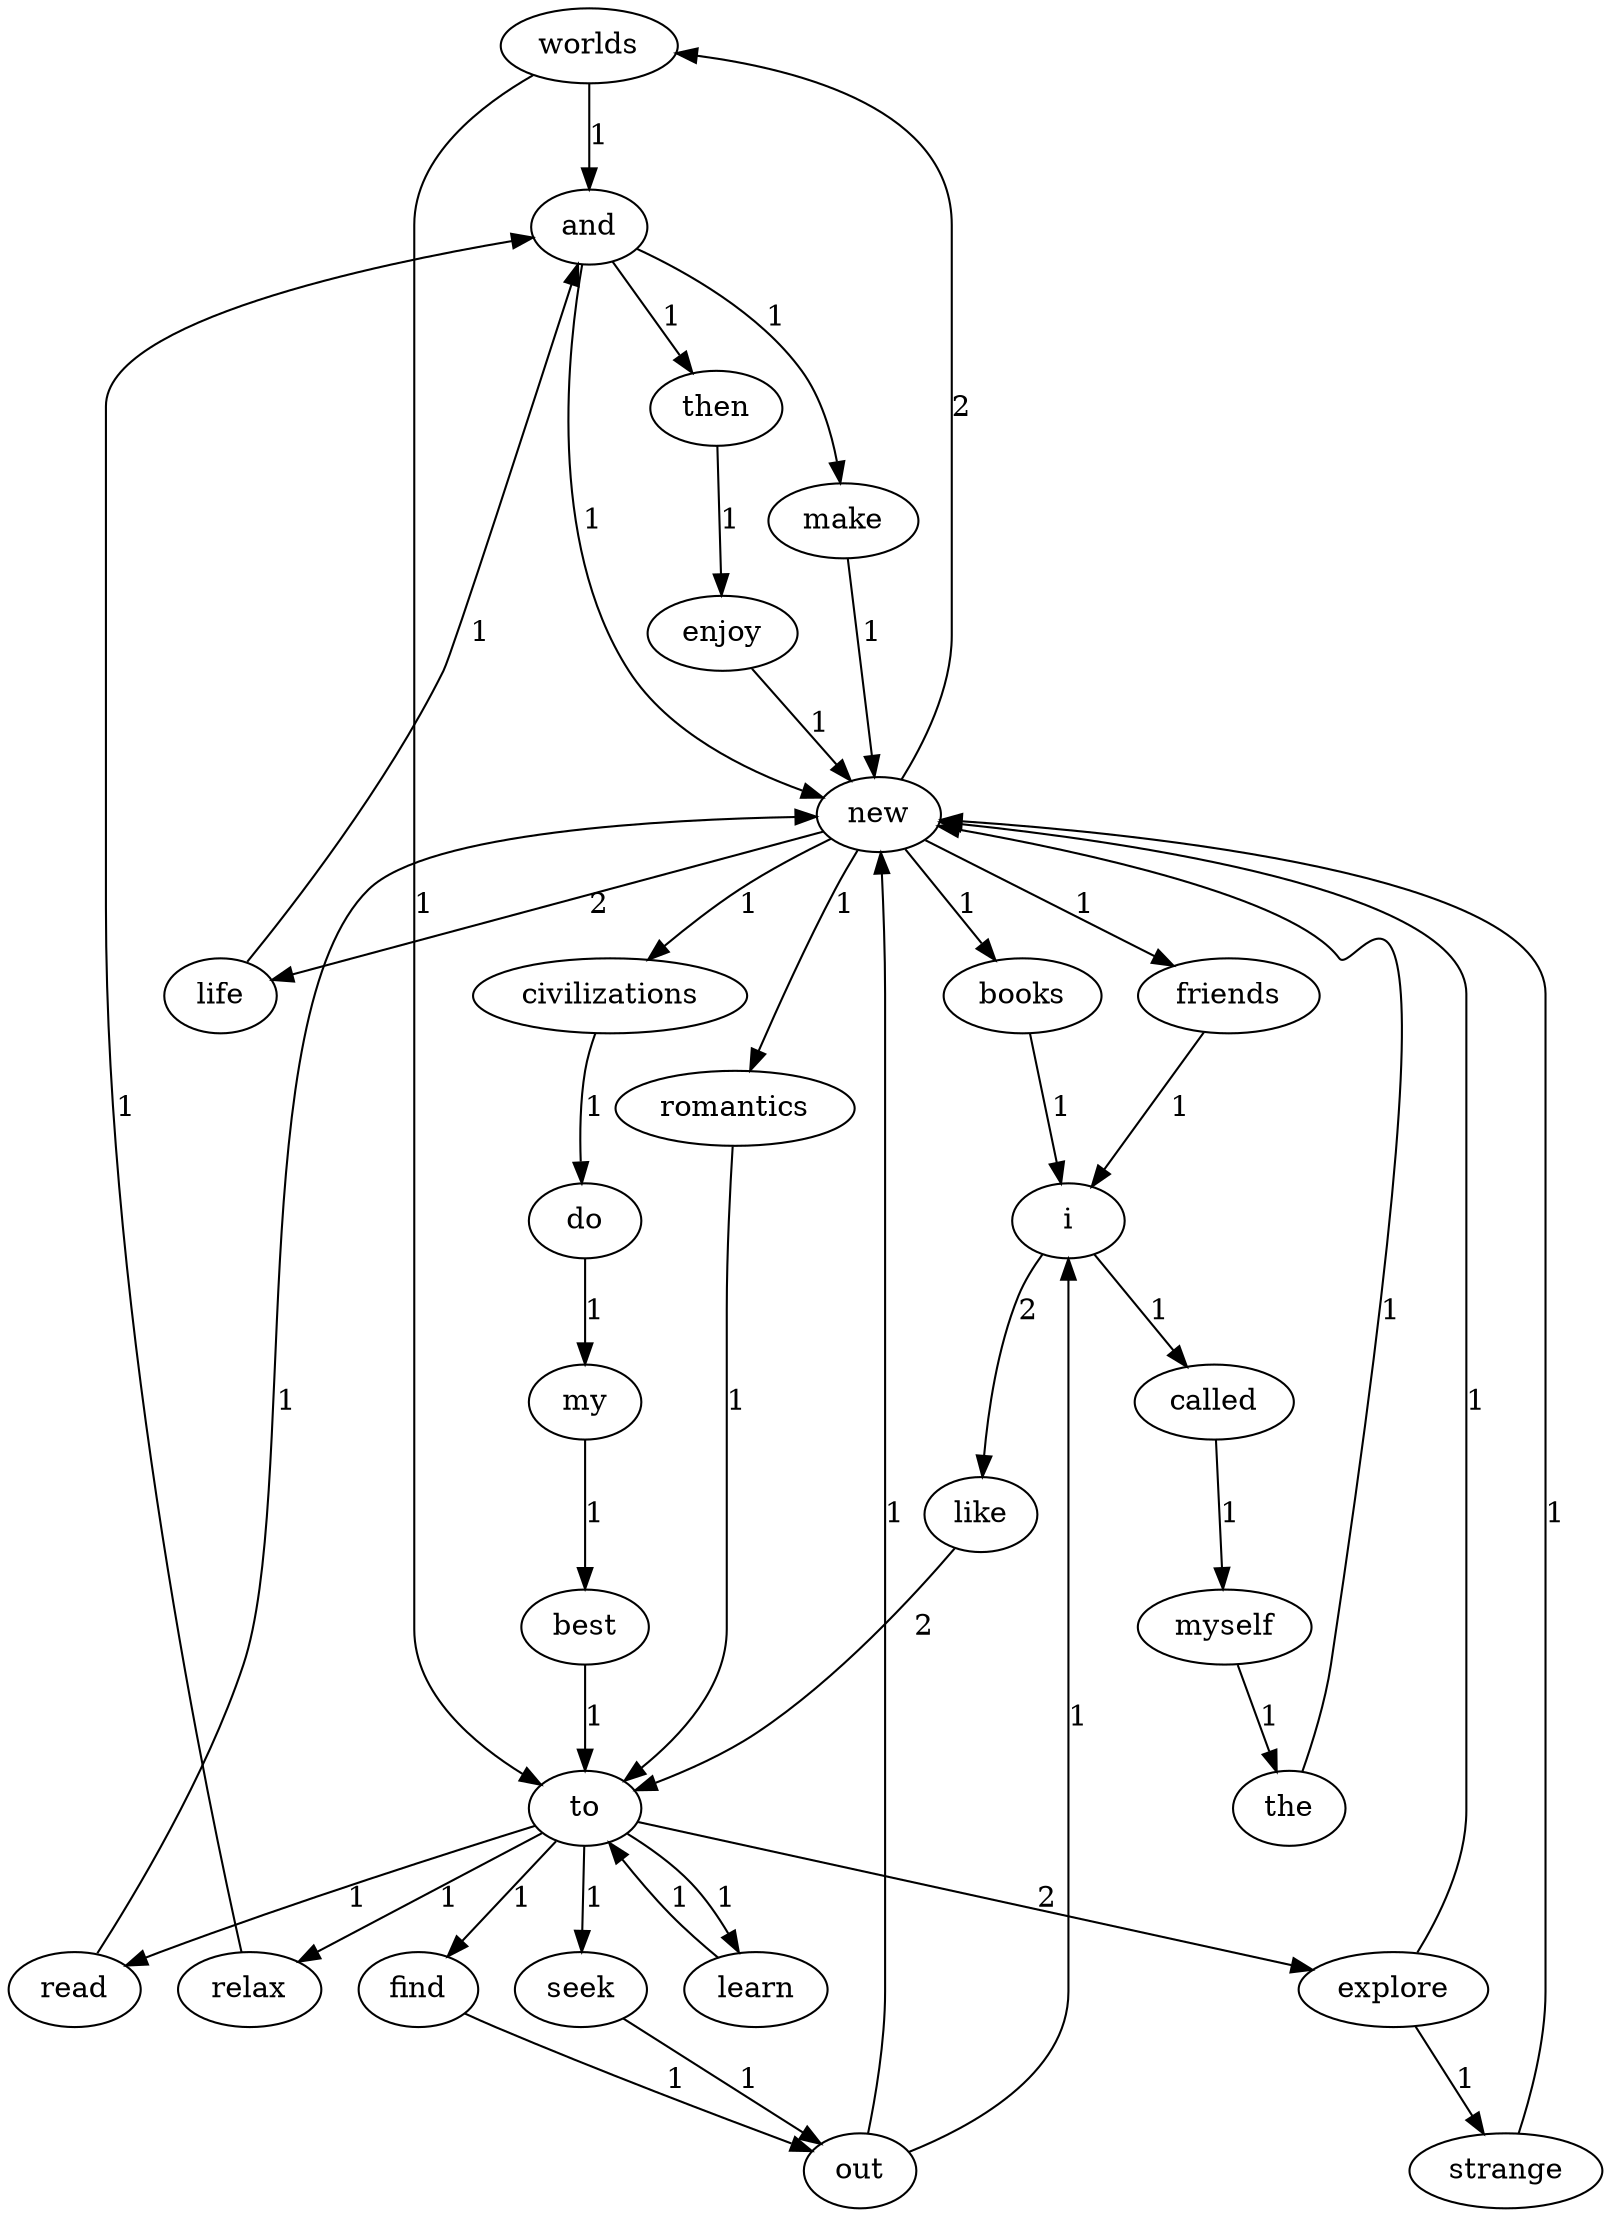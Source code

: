 digraph shapes {
worlds -> and [label="1"];
worlds -> to [label="1"];
called -> myself [label="1"];
enjoy -> new [label="1"];
best -> to [label="1"];
do -> my [label="1"];
seek -> out [label="1"];
life -> and [label="1"];
out -> new [label="1"];
out -> i [label="1"];
romantics -> to [label="1"];
and -> new [label="1"];
and -> then [label="1"];
and -> make [label="1"];
find -> out [label="1"];
civilizations -> do [label="1"];
make -> new [label="1"];
new -> worlds [label="2"];
new -> books [label="1"];
new -> civilizations [label="1"];
new -> life [label="2"];
new -> friends [label="1"];
new -> romantics [label="1"];
read -> new [label="1"];
explore -> new [label="1"];
explore -> strange [label="1"];
like -> to [label="2"];
learn -> to [label="1"];
relax -> and [label="1"];
myself -> the [label="1"];
i -> called [label="1"];
i -> like [label="2"];
then -> enjoy [label="1"];
my -> best [label="1"];
strange -> new [label="1"];
friends -> i [label="1"];
the -> new [label="1"];
books -> i [label="1"];
to -> read [label="1"];
to -> explore [label="2"];
to -> learn [label="1"];
to -> find [label="1"];
to -> relax [label="1"];
to -> seek [label="1"];
}